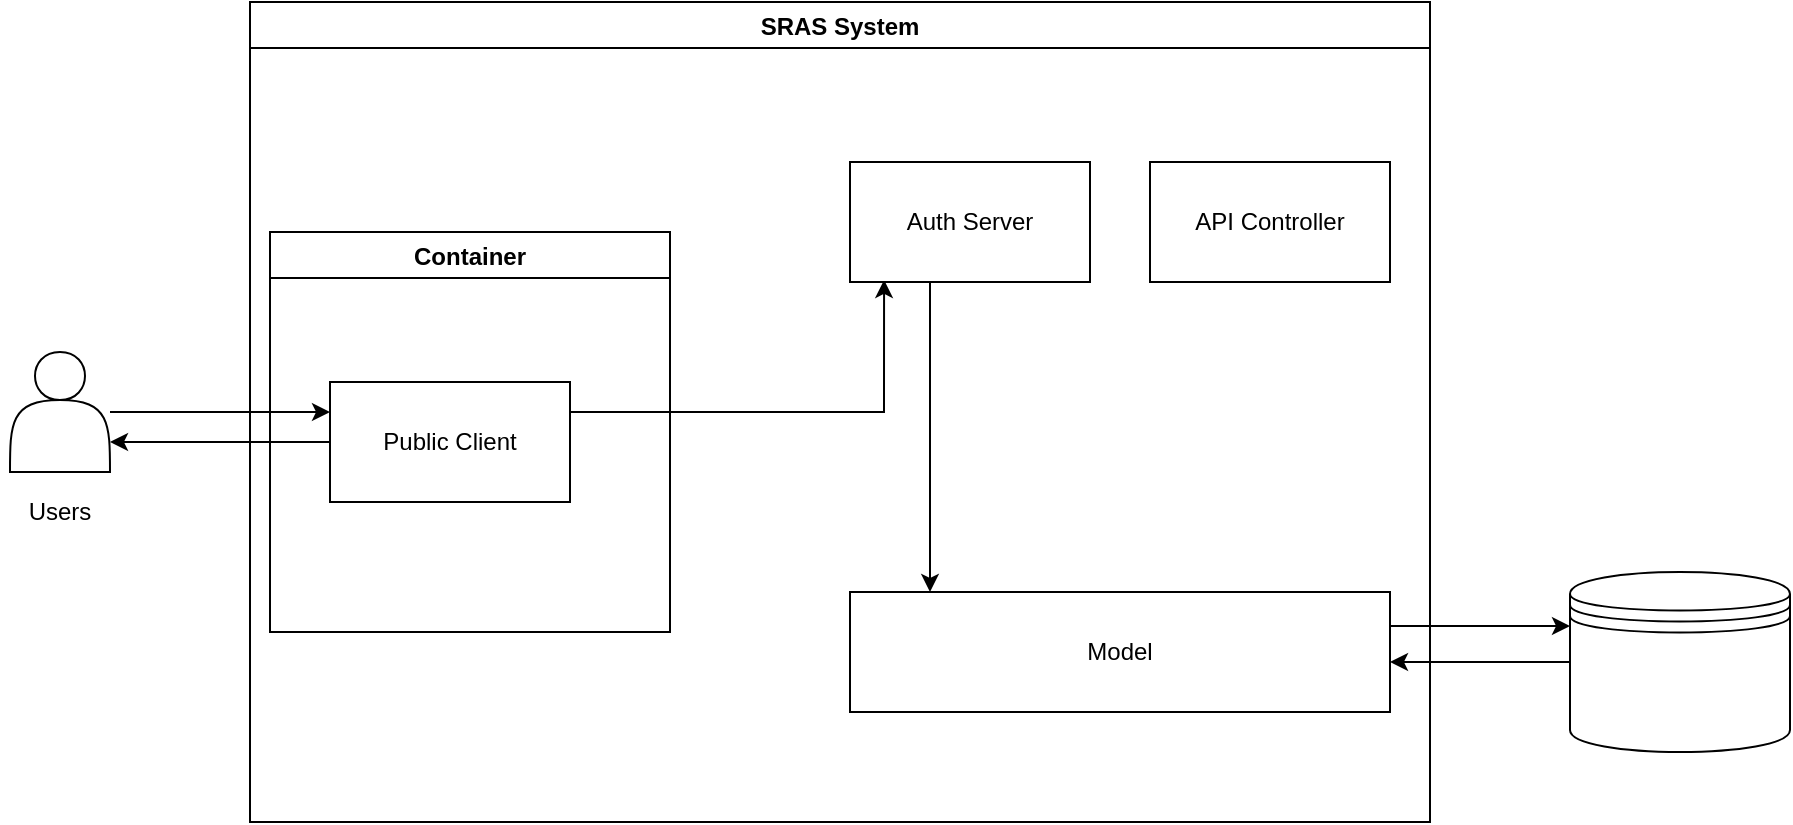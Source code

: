 <mxfile version="21.3.4" type="github">
  <diagram id="C5RBs43oDa-KdzZeNtuy" name="Page-1">
    <mxGraphModel dx="868" dy="739" grid="1" gridSize="10" guides="1" tooltips="1" connect="1" arrows="1" fold="1" page="1" pageScale="1" pageWidth="827" pageHeight="1169" math="0" shadow="0">
      <root>
        <mxCell id="WIyWlLk6GJQsqaUBKTNV-0" />
        <mxCell id="WIyWlLk6GJQsqaUBKTNV-1" parent="WIyWlLk6GJQsqaUBKTNV-0" />
        <mxCell id="XuOkCP83UwjK-ADQWeNM-18" style="edgeStyle=orthogonalEdgeStyle;rounded=0;orthogonalLoop=1;jettySize=auto;html=1;entryX=0;entryY=0.25;entryDx=0;entryDy=0;" edge="1" parent="WIyWlLk6GJQsqaUBKTNV-1" source="XuOkCP83UwjK-ADQWeNM-9" target="XuOkCP83UwjK-ADQWeNM-12">
          <mxGeometry relative="1" as="geometry" />
        </mxCell>
        <mxCell id="XuOkCP83UwjK-ADQWeNM-9" value="" style="shape=actor;whiteSpace=wrap;html=1;" vertex="1" parent="WIyWlLk6GJQsqaUBKTNV-1">
          <mxGeometry x="30" y="780" width="50" height="60" as="geometry" />
        </mxCell>
        <mxCell id="XuOkCP83UwjK-ADQWeNM-10" value="SRAS System" style="swimlane;" vertex="1" parent="WIyWlLk6GJQsqaUBKTNV-1">
          <mxGeometry x="150" y="605" width="590" height="410" as="geometry" />
        </mxCell>
        <mxCell id="XuOkCP83UwjK-ADQWeNM-20" style="edgeStyle=orthogonalEdgeStyle;rounded=0;orthogonalLoop=1;jettySize=auto;html=1;exitX=1;exitY=0.5;exitDx=0;exitDy=0;entryX=0.142;entryY=0.983;entryDx=0;entryDy=0;entryPerimeter=0;" edge="1" parent="XuOkCP83UwjK-ADQWeNM-10" source="XuOkCP83UwjK-ADQWeNM-12" target="XuOkCP83UwjK-ADQWeNM-13">
          <mxGeometry relative="1" as="geometry">
            <mxPoint x="260" y="165" as="targetPoint" />
            <Array as="points">
              <mxPoint x="160" y="205" />
              <mxPoint x="317" y="205" />
            </Array>
          </mxGeometry>
        </mxCell>
        <mxCell id="XuOkCP83UwjK-ADQWeNM-12" value="Public Client" style="rounded=0;whiteSpace=wrap;html=1;" vertex="1" parent="XuOkCP83UwjK-ADQWeNM-10">
          <mxGeometry x="40" y="190" width="120" height="60" as="geometry" />
        </mxCell>
        <mxCell id="XuOkCP83UwjK-ADQWeNM-23" style="edgeStyle=orthogonalEdgeStyle;rounded=0;orthogonalLoop=1;jettySize=auto;html=1;exitX=0.5;exitY=1;exitDx=0;exitDy=0;" edge="1" parent="XuOkCP83UwjK-ADQWeNM-10" source="XuOkCP83UwjK-ADQWeNM-13" target="XuOkCP83UwjK-ADQWeNM-16">
          <mxGeometry relative="1" as="geometry">
            <Array as="points">
              <mxPoint x="340" y="140" />
            </Array>
          </mxGeometry>
        </mxCell>
        <mxCell id="XuOkCP83UwjK-ADQWeNM-13" value="Auth Server" style="rounded=0;whiteSpace=wrap;html=1;" vertex="1" parent="XuOkCP83UwjK-ADQWeNM-10">
          <mxGeometry x="300" y="80" width="120" height="60" as="geometry" />
        </mxCell>
        <mxCell id="XuOkCP83UwjK-ADQWeNM-14" value="API Controller" style="rounded=0;whiteSpace=wrap;html=1;" vertex="1" parent="XuOkCP83UwjK-ADQWeNM-10">
          <mxGeometry x="450" y="80" width="120" height="60" as="geometry" />
        </mxCell>
        <mxCell id="XuOkCP83UwjK-ADQWeNM-16" value="Model" style="rounded=0;whiteSpace=wrap;html=1;" vertex="1" parent="XuOkCP83UwjK-ADQWeNM-10">
          <mxGeometry x="300" y="295" width="270" height="60" as="geometry" />
        </mxCell>
        <mxCell id="XuOkCP83UwjK-ADQWeNM-22" value="Container" style="swimlane;" vertex="1" parent="XuOkCP83UwjK-ADQWeNM-10">
          <mxGeometry x="10" y="115" width="200" height="200" as="geometry" />
        </mxCell>
        <mxCell id="XuOkCP83UwjK-ADQWeNM-11" value="Users" style="text;strokeColor=none;align=center;fillColor=none;html=1;verticalAlign=middle;whiteSpace=wrap;rounded=0;" vertex="1" parent="WIyWlLk6GJQsqaUBKTNV-1">
          <mxGeometry x="25" y="840" width="60" height="40" as="geometry" />
        </mxCell>
        <mxCell id="XuOkCP83UwjK-ADQWeNM-19" style="edgeStyle=orthogonalEdgeStyle;rounded=0;orthogonalLoop=1;jettySize=auto;html=1;entryX=1;entryY=0.75;entryDx=0;entryDy=0;" edge="1" parent="WIyWlLk6GJQsqaUBKTNV-1" source="XuOkCP83UwjK-ADQWeNM-12" target="XuOkCP83UwjK-ADQWeNM-9">
          <mxGeometry relative="1" as="geometry" />
        </mxCell>
        <mxCell id="XuOkCP83UwjK-ADQWeNM-29" style="edgeStyle=orthogonalEdgeStyle;rounded=0;orthogonalLoop=1;jettySize=auto;html=1;" edge="1" parent="WIyWlLk6GJQsqaUBKTNV-1" source="XuOkCP83UwjK-ADQWeNM-24">
          <mxGeometry relative="1" as="geometry">
            <mxPoint x="720" y="935" as="targetPoint" />
          </mxGeometry>
        </mxCell>
        <mxCell id="XuOkCP83UwjK-ADQWeNM-24" value="" style="shape=datastore;whiteSpace=wrap;html=1;" vertex="1" parent="WIyWlLk6GJQsqaUBKTNV-1">
          <mxGeometry x="810" y="890" width="110" height="90" as="geometry" />
        </mxCell>
        <mxCell id="XuOkCP83UwjK-ADQWeNM-25" style="edgeStyle=orthogonalEdgeStyle;rounded=0;orthogonalLoop=1;jettySize=auto;html=1;entryX=0;entryY=0.3;entryDx=0;entryDy=0;" edge="1" parent="WIyWlLk6GJQsqaUBKTNV-1" source="XuOkCP83UwjK-ADQWeNM-16" target="XuOkCP83UwjK-ADQWeNM-24">
          <mxGeometry relative="1" as="geometry">
            <Array as="points">
              <mxPoint x="760" y="917" />
              <mxPoint x="760" y="917" />
            </Array>
          </mxGeometry>
        </mxCell>
      </root>
    </mxGraphModel>
  </diagram>
</mxfile>
